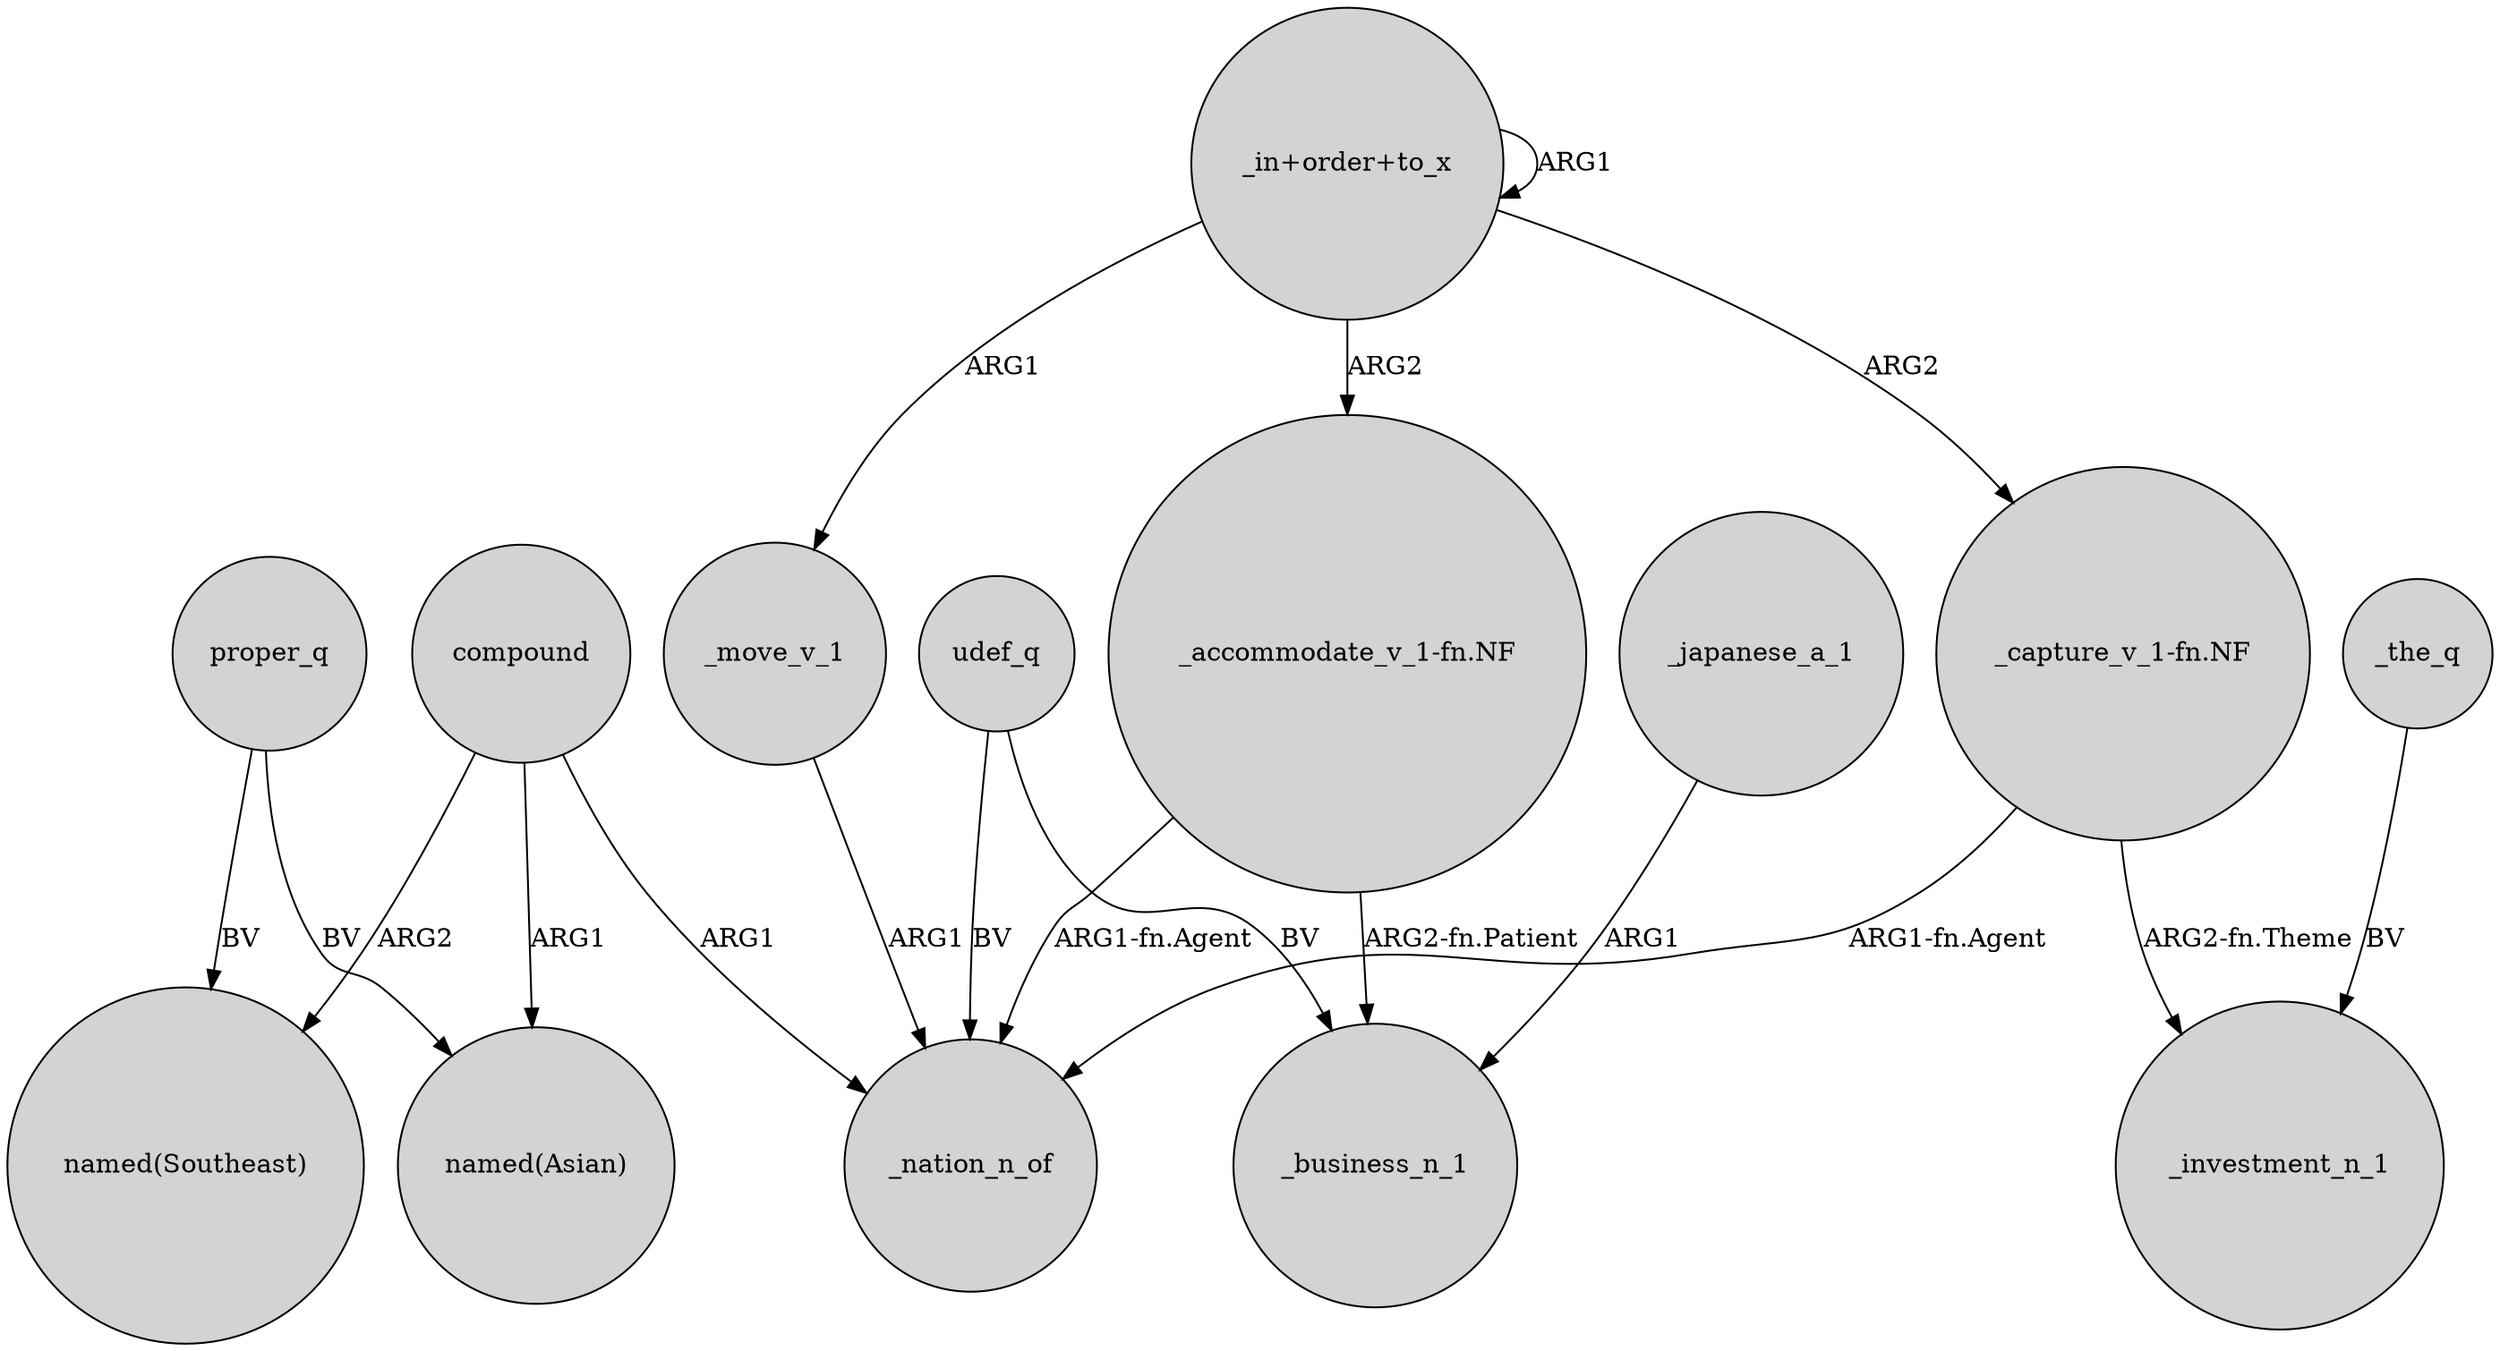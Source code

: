digraph {
	node [shape=circle style=filled]
	"_in+order+to_x" -> "_in+order+to_x" [label=ARG1]
	compound -> "named(Southeast)" [label=ARG2]
	compound -> _nation_n_of [label=ARG1]
	_the_q -> _investment_n_1 [label=BV]
	"_in+order+to_x" -> "_capture_v_1-fn.NF" [label=ARG2]
	compound -> "named(Asian)" [label=ARG1]
	"_accommodate_v_1-fn.NF" -> _nation_n_of [label="ARG1-fn.Agent"]
	udef_q -> _business_n_1 [label=BV]
	_japanese_a_1 -> _business_n_1 [label=ARG1]
	udef_q -> _nation_n_of [label=BV]
	"_accommodate_v_1-fn.NF" -> _business_n_1 [label="ARG2-fn.Patient"]
	proper_q -> "named(Asian)" [label=BV]
	"_capture_v_1-fn.NF" -> _investment_n_1 [label="ARG2-fn.Theme"]
	_move_v_1 -> _nation_n_of [label=ARG1]
	proper_q -> "named(Southeast)" [label=BV]
	"_capture_v_1-fn.NF" -> _nation_n_of [label="ARG1-fn.Agent"]
	"_in+order+to_x" -> "_accommodate_v_1-fn.NF" [label=ARG2]
	"_in+order+to_x" -> _move_v_1 [label=ARG1]
}
